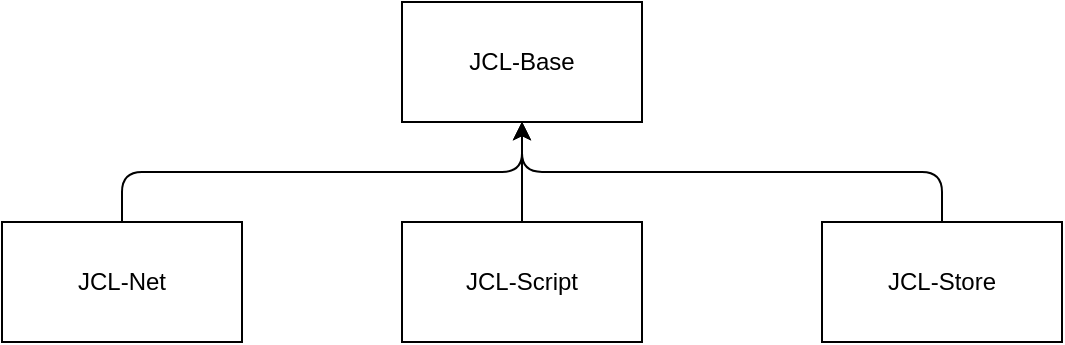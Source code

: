 <mxfile version="13.4.5" type="device"><diagram id="6eKpLFBy7j6M9nTHlSNk" name="Page-1"><mxGraphModel dx="932" dy="617" grid="1" gridSize="10" guides="1" tooltips="1" connect="1" arrows="1" fold="1" page="1" pageScale="1" pageWidth="827" pageHeight="1169" math="0" shadow="0"><root><mxCell id="0"/><mxCell id="1" parent="0"/><mxCell id="TWXwq8e7HbiGPKwfB5yf-1" value="JCL-Net" style="rounded=0;whiteSpace=wrap;html=1;" parent="1" vertex="1"><mxGeometry x="80" y="270" width="120" height="60" as="geometry"/></mxCell><mxCell id="TWXwq8e7HbiGPKwfB5yf-2" value="JCL-Base" style="rounded=0;whiteSpace=wrap;html=1;" parent="1" vertex="1"><mxGeometry x="280" y="160" width="120" height="60" as="geometry"/></mxCell><mxCell id="TWXwq8e7HbiGPKwfB5yf-3" value="" style="edgeStyle=elbowEdgeStyle;elbow=vertical;endArrow=classic;html=1;entryX=0.5;entryY=1;entryDx=0;entryDy=0;exitX=0.5;exitY=0;exitDx=0;exitDy=0;" parent="1" source="TWXwq8e7HbiGPKwfB5yf-1" target="TWXwq8e7HbiGPKwfB5yf-2" edge="1"><mxGeometry width="50" height="50" relative="1" as="geometry"><mxPoint x="390" y="420" as="sourcePoint"/><mxPoint x="440" y="370" as="targetPoint"/></mxGeometry></mxCell><mxCell id="TWXwq8e7HbiGPKwfB5yf-4" value="JCL-Script" style="rounded=0;whiteSpace=wrap;html=1;" parent="1" vertex="1"><mxGeometry x="280" y="270" width="120" height="60" as="geometry"/></mxCell><mxCell id="TWXwq8e7HbiGPKwfB5yf-5" value="" style="edgeStyle=elbowEdgeStyle;elbow=vertical;endArrow=classic;html=1;entryX=0.5;entryY=1;entryDx=0;entryDy=0;exitX=0.5;exitY=0;exitDx=0;exitDy=0;" parent="1" source="TWXwq8e7HbiGPKwfB5yf-4" target="TWXwq8e7HbiGPKwfB5yf-2" edge="1"><mxGeometry width="50" height="50" relative="1" as="geometry"><mxPoint x="390" y="420" as="sourcePoint"/><mxPoint x="440" y="370" as="targetPoint"/></mxGeometry></mxCell><mxCell id="g0iLeNP-BY9vBlWHU1UD-1" value="JCL-Store" style="rounded=0;whiteSpace=wrap;html=1;" vertex="1" parent="1"><mxGeometry x="490" y="270" width="120" height="60" as="geometry"/></mxCell><mxCell id="g0iLeNP-BY9vBlWHU1UD-2" value="" style="edgeStyle=elbowEdgeStyle;elbow=vertical;endArrow=classic;html=1;entryX=0.5;entryY=1;entryDx=0;entryDy=0;exitX=0.5;exitY=0;exitDx=0;exitDy=0;" edge="1" parent="1" source="g0iLeNP-BY9vBlWHU1UD-1" target="TWXwq8e7HbiGPKwfB5yf-2"><mxGeometry width="50" height="50" relative="1" as="geometry"><mxPoint x="470" y="280" as="sourcePoint"/><mxPoint x="350" y="230" as="targetPoint"/></mxGeometry></mxCell></root></mxGraphModel></diagram></mxfile>